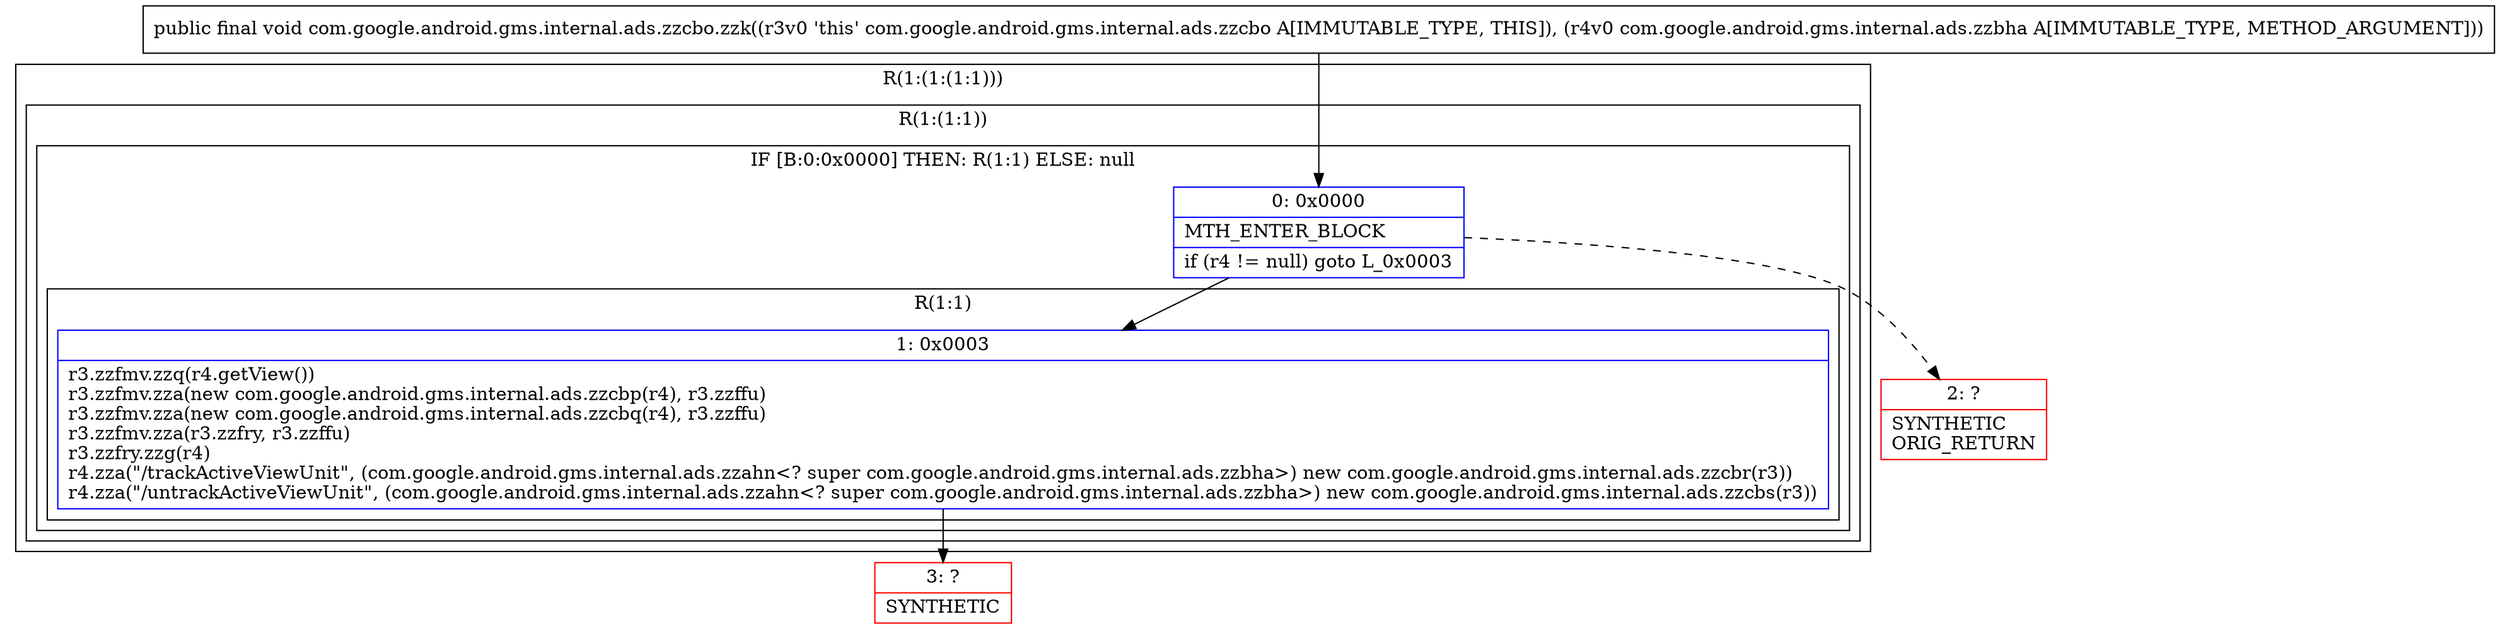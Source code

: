 digraph "CFG forcom.google.android.gms.internal.ads.zzcbo.zzk(Lcom\/google\/android\/gms\/internal\/ads\/zzbha;)V" {
subgraph cluster_Region_5687327 {
label = "R(1:(1:(1:1)))";
node [shape=record,color=blue];
subgraph cluster_Region_2055704912 {
label = "R(1:(1:1))";
node [shape=record,color=blue];
subgraph cluster_IfRegion_361827885 {
label = "IF [B:0:0x0000] THEN: R(1:1) ELSE: null";
node [shape=record,color=blue];
Node_0 [shape=record,label="{0\:\ 0x0000|MTH_ENTER_BLOCK\l|if (r4 != null) goto L_0x0003\l}"];
subgraph cluster_Region_1870624536 {
label = "R(1:1)";
node [shape=record,color=blue];
Node_1 [shape=record,label="{1\:\ 0x0003|r3.zzfmv.zzq(r4.getView())\lr3.zzfmv.zza(new com.google.android.gms.internal.ads.zzcbp(r4), r3.zzffu)\lr3.zzfmv.zza(new com.google.android.gms.internal.ads.zzcbq(r4), r3.zzffu)\lr3.zzfmv.zza(r3.zzfry, r3.zzffu)\lr3.zzfry.zzg(r4)\lr4.zza(\"\/trackActiveViewUnit\", (com.google.android.gms.internal.ads.zzahn\<? super com.google.android.gms.internal.ads.zzbha\>) new com.google.android.gms.internal.ads.zzcbr(r3))\lr4.zza(\"\/untrackActiveViewUnit\", (com.google.android.gms.internal.ads.zzahn\<? super com.google.android.gms.internal.ads.zzbha\>) new com.google.android.gms.internal.ads.zzcbs(r3))\l}"];
}
}
}
}
Node_2 [shape=record,color=red,label="{2\:\ ?|SYNTHETIC\lORIG_RETURN\l}"];
Node_3 [shape=record,color=red,label="{3\:\ ?|SYNTHETIC\l}"];
MethodNode[shape=record,label="{public final void com.google.android.gms.internal.ads.zzcbo.zzk((r3v0 'this' com.google.android.gms.internal.ads.zzcbo A[IMMUTABLE_TYPE, THIS]), (r4v0 com.google.android.gms.internal.ads.zzbha A[IMMUTABLE_TYPE, METHOD_ARGUMENT])) }"];
MethodNode -> Node_0;
Node_0 -> Node_1;
Node_0 -> Node_2[style=dashed];
Node_1 -> Node_3;
}

